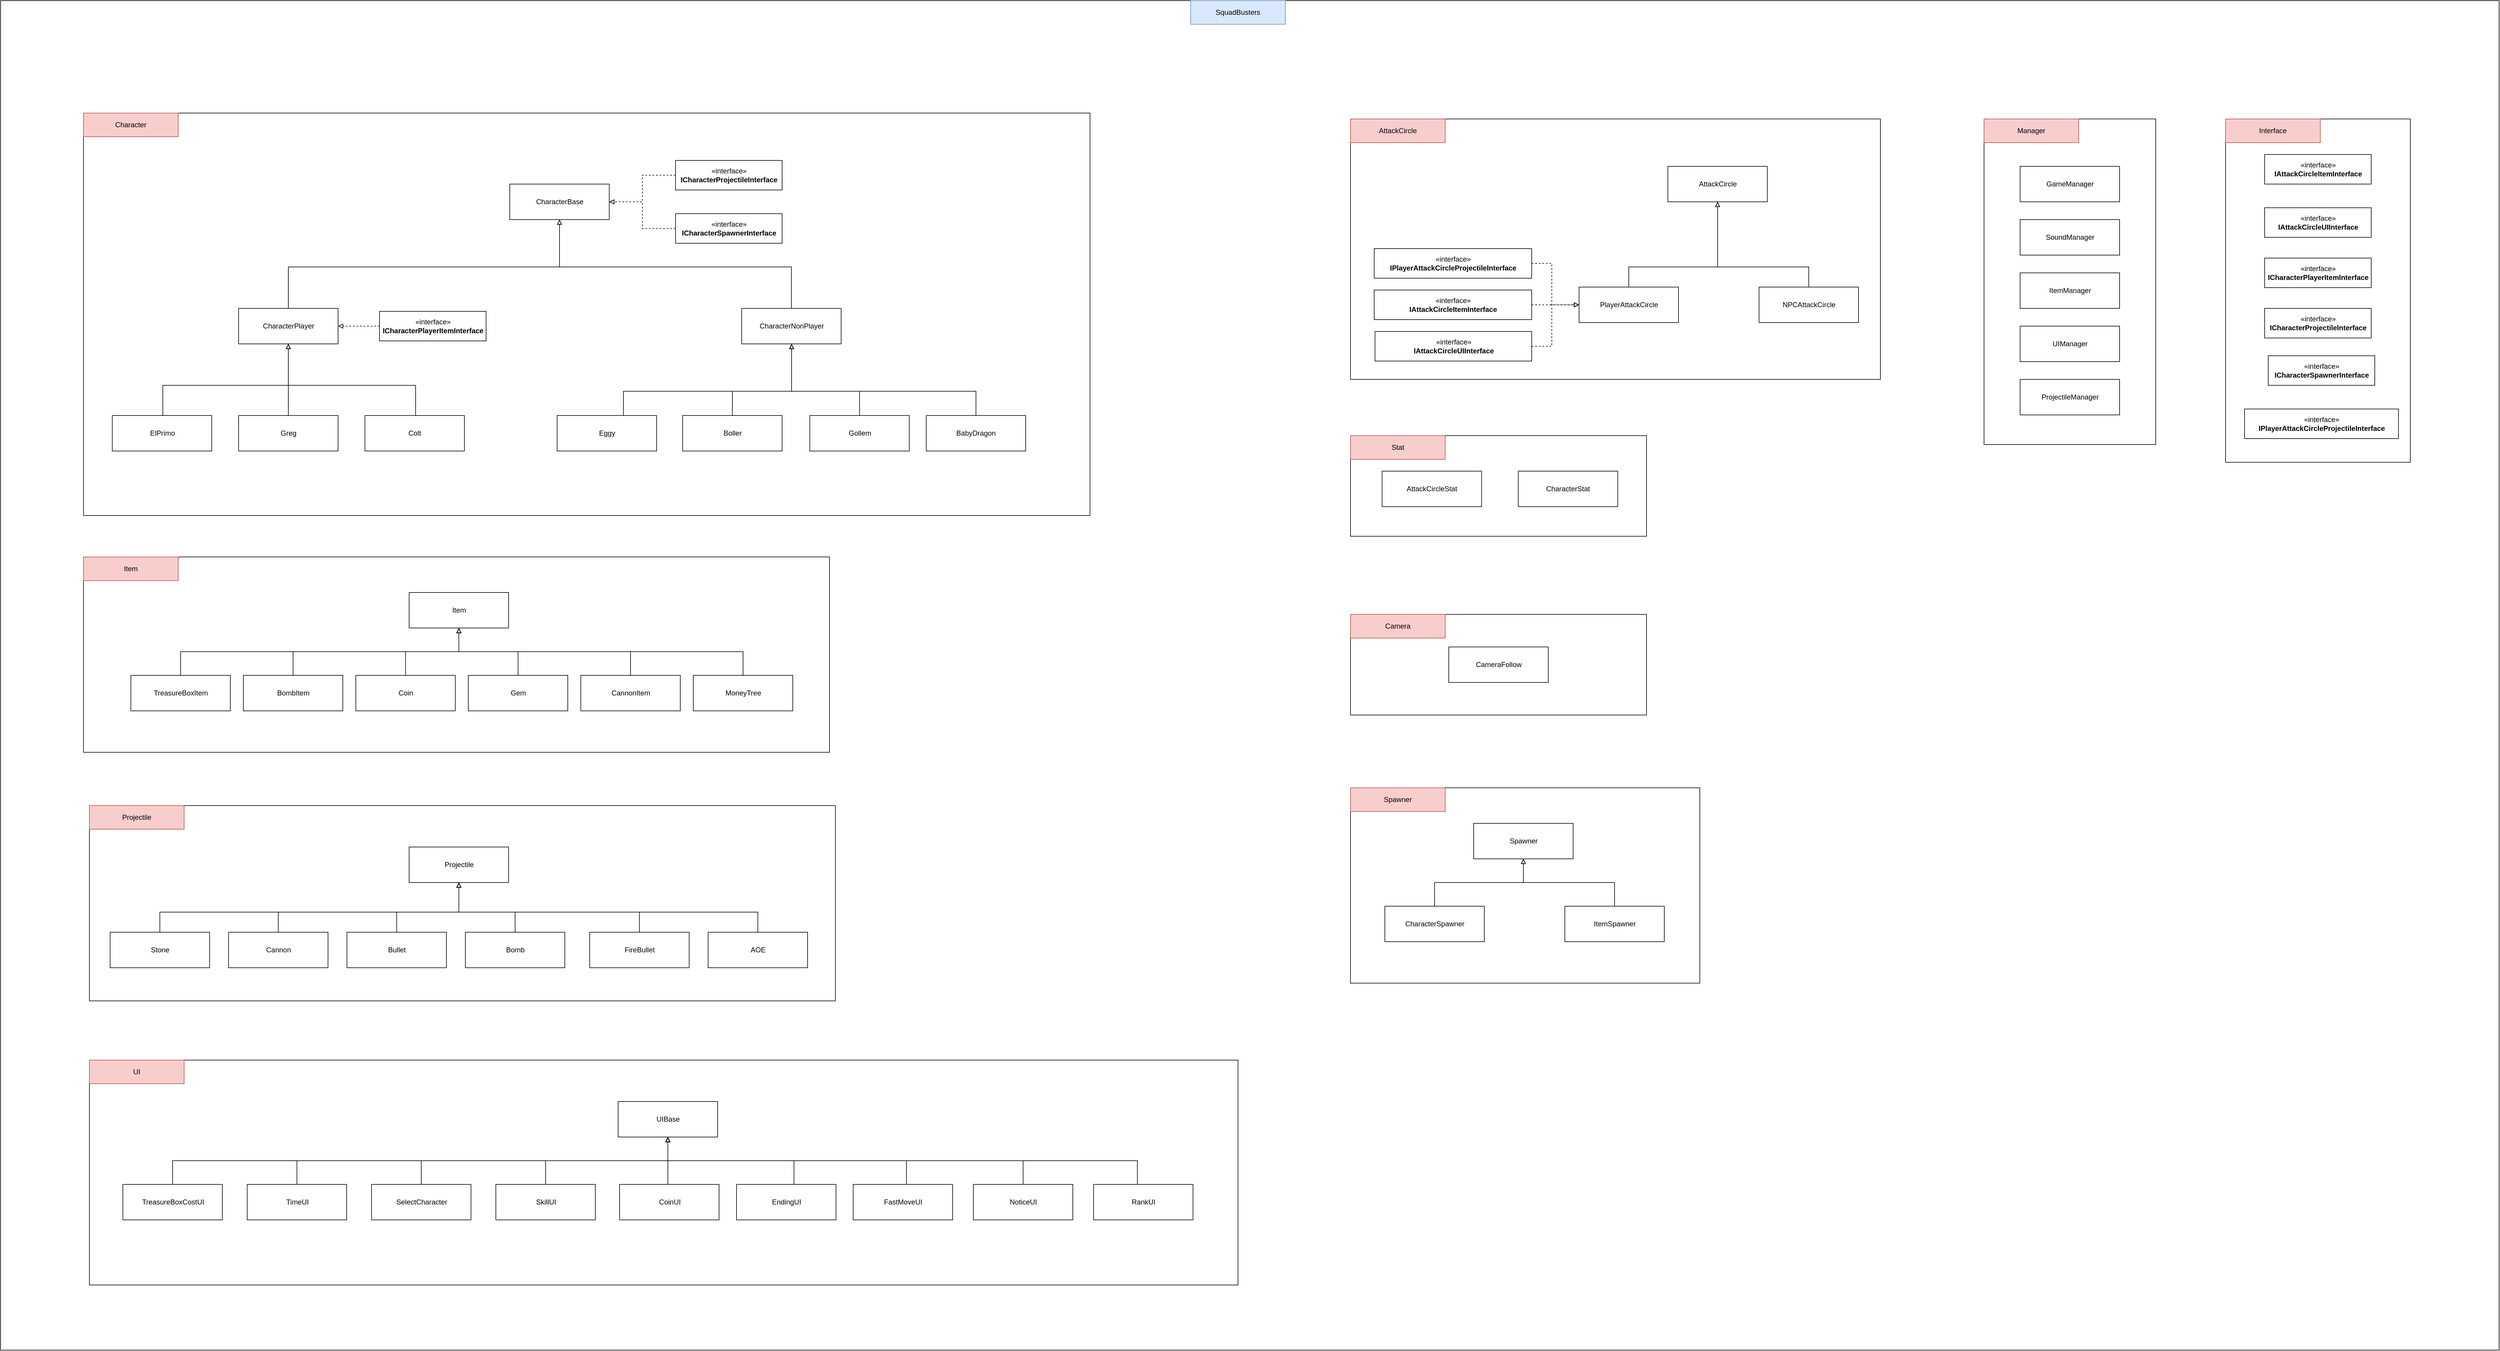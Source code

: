 <mxfile version="20.8.16" type="device"><diagram name="Page-1" id="929967ad-93f9-6ef4-fab6-5d389245f69c"><mxGraphModel dx="2453.5" dy="1658" grid="1" gridSize="10" guides="1" tooltips="1" connect="1" arrows="1" fold="1" page="1" pageScale="1.5" pageWidth="1169" pageHeight="826" background="none" math="0" shadow="0"><root><mxCell id="0" style=";html=1;"/><mxCell id="1" style=";html=1;" parent="0"/><mxCell id="aNZ5RZRo7rDcGf2WJ3M3-141" value="" style="rounded=0;whiteSpace=wrap;html=1;" vertex="1" parent="1"><mxGeometry x="-30" y="-10" width="4220" height="2280" as="geometry"/></mxCell><mxCell id="aNZ5RZRo7rDcGf2WJ3M3-139" value="" style="rounded=0;whiteSpace=wrap;html=1;" vertex="1" parent="1"><mxGeometry x="2250" y="1027" width="500" height="170" as="geometry"/></mxCell><mxCell id="aNZ5RZRo7rDcGf2WJ3M3-120" value="" style="rounded=0;whiteSpace=wrap;html=1;" vertex="1" parent="1"><mxGeometry x="3728" y="190" width="312" height="580" as="geometry"/></mxCell><mxCell id="aNZ5RZRo7rDcGf2WJ3M3-110" value="" style="rounded=0;whiteSpace=wrap;html=1;" vertex="1" parent="1"><mxGeometry x="3320" y="190" width="290" height="550" as="geometry"/></mxCell><mxCell id="aNZ5RZRo7rDcGf2WJ3M3-103" value="" style="rounded=0;whiteSpace=wrap;html=1;" vertex="1" parent="1"><mxGeometry x="2250" y="725" width="500" height="170" as="geometry"/></mxCell><mxCell id="aNZ5RZRo7rDcGf2WJ3M3-101" value="" style="rounded=0;whiteSpace=wrap;html=1;" vertex="1" parent="1"><mxGeometry x="2250" y="190" width="895" height="440" as="geometry"/></mxCell><mxCell id="aNZ5RZRo7rDcGf2WJ3M3-99" value="" style="rounded=0;whiteSpace=wrap;html=1;" vertex="1" parent="1"><mxGeometry x="120" y="1780" width="1940" height="380" as="geometry"/></mxCell><mxCell id="aNZ5RZRo7rDcGf2WJ3M3-77" value="" style="rounded=0;whiteSpace=wrap;html=1;" vertex="1" parent="1"><mxGeometry x="2250" y="1320" width="590" height="330" as="geometry"/></mxCell><mxCell id="aNZ5RZRo7rDcGf2WJ3M3-69" value="" style="rounded=0;whiteSpace=wrap;html=1;" vertex="1" parent="1"><mxGeometry x="120" y="1350" width="1260" height="330" as="geometry"/></mxCell><mxCell id="aNZ5RZRo7rDcGf2WJ3M3-67" value="" style="rounded=0;whiteSpace=wrap;html=1;" vertex="1" parent="1"><mxGeometry x="110" y="930" width="1260" height="330" as="geometry"/></mxCell><mxCell id="aNZ5RZRo7rDcGf2WJ3M3-25" value="" style="rounded=0;whiteSpace=wrap;html=1;" vertex="1" parent="1"><mxGeometry x="110" y="180" width="1700" height="680" as="geometry"/></mxCell><mxCell id="aNZ5RZRo7rDcGf2WJ3M3-2" value="CharacterBase" style="html=1;" vertex="1" parent="1"><mxGeometry x="830" y="300" width="168" height="60" as="geometry"/></mxCell><mxCell id="aNZ5RZRo7rDcGf2WJ3M3-6" style="edgeStyle=orthogonalEdgeStyle;rounded=0;orthogonalLoop=1;jettySize=auto;html=1;endArrow=block;endFill=0;" edge="1" parent="1" source="aNZ5RZRo7rDcGf2WJ3M3-3" target="aNZ5RZRo7rDcGf2WJ3M3-2"><mxGeometry relative="1" as="geometry"><mxPoint x="910" y="370" as="targetPoint"/><Array as="points"><mxPoint x="456" y="440"/><mxPoint x="914" y="440"/></Array></mxGeometry></mxCell><mxCell id="aNZ5RZRo7rDcGf2WJ3M3-3" value="CharacterPlayer" style="html=1;" vertex="1" parent="1"><mxGeometry x="372" y="510" width="168" height="60" as="geometry"/></mxCell><mxCell id="aNZ5RZRo7rDcGf2WJ3M3-7" style="edgeStyle=orthogonalEdgeStyle;rounded=0;orthogonalLoop=1;jettySize=auto;html=1;endArrow=block;endFill=0;" edge="1" parent="1" source="aNZ5RZRo7rDcGf2WJ3M3-4" target="aNZ5RZRo7rDcGf2WJ3M3-2"><mxGeometry relative="1" as="geometry"><Array as="points"><mxPoint x="1306" y="440"/><mxPoint x="914" y="440"/></Array></mxGeometry></mxCell><mxCell id="aNZ5RZRo7rDcGf2WJ3M3-4" value="CharacterNonPlayer" style="html=1;" vertex="1" parent="1"><mxGeometry x="1221.69" y="510" width="168" height="60" as="geometry"/></mxCell><mxCell id="aNZ5RZRo7rDcGf2WJ3M3-12" style="edgeStyle=orthogonalEdgeStyle;rounded=0;orthogonalLoop=1;jettySize=auto;html=1;endArrow=block;endFill=0;" edge="1" parent="1" source="aNZ5RZRo7rDcGf2WJ3M3-8" target="aNZ5RZRo7rDcGf2WJ3M3-3"><mxGeometry relative="1" as="geometry"><Array as="points"><mxPoint x="244" y="640"/><mxPoint x="456" y="640"/></Array></mxGeometry></mxCell><mxCell id="aNZ5RZRo7rDcGf2WJ3M3-8" value="ElPrimo" style="html=1;" vertex="1" parent="1"><mxGeometry x="158.63" y="691" width="168" height="60" as="geometry"/></mxCell><mxCell id="aNZ5RZRo7rDcGf2WJ3M3-11" style="edgeStyle=orthogonalEdgeStyle;rounded=0;orthogonalLoop=1;jettySize=auto;html=1;endArrow=block;endFill=0;" edge="1" parent="1" source="aNZ5RZRo7rDcGf2WJ3M3-9" target="aNZ5RZRo7rDcGf2WJ3M3-3"><mxGeometry relative="1" as="geometry"/></mxCell><mxCell id="aNZ5RZRo7rDcGf2WJ3M3-9" value="Greg" style="html=1;" vertex="1" parent="1"><mxGeometry x="372" y="691" width="168" height="60" as="geometry"/></mxCell><mxCell id="aNZ5RZRo7rDcGf2WJ3M3-13" style="edgeStyle=orthogonalEdgeStyle;rounded=0;orthogonalLoop=1;jettySize=auto;html=1;endArrow=block;endFill=0;" edge="1" parent="1" source="aNZ5RZRo7rDcGf2WJ3M3-10" target="aNZ5RZRo7rDcGf2WJ3M3-3"><mxGeometry relative="1" as="geometry"><Array as="points"><mxPoint x="671" y="640"/><mxPoint x="456" y="640"/></Array></mxGeometry></mxCell><mxCell id="aNZ5RZRo7rDcGf2WJ3M3-10" value="Colt" style="html=1;" vertex="1" parent="1"><mxGeometry x="585.38" y="691" width="168" height="60" as="geometry"/></mxCell><mxCell id="aNZ5RZRo7rDcGf2WJ3M3-19" style="edgeStyle=orthogonalEdgeStyle;rounded=0;orthogonalLoop=1;jettySize=auto;html=1;endArrow=block;endFill=0;" edge="1" parent="1" source="aNZ5RZRo7rDcGf2WJ3M3-14" target="aNZ5RZRo7rDcGf2WJ3M3-4"><mxGeometry relative="1" as="geometry"><Array as="points"><mxPoint x="1022" y="650"/><mxPoint x="1306" y="650"/></Array></mxGeometry></mxCell><mxCell id="aNZ5RZRo7rDcGf2WJ3M3-14" value="Eggy" style="html=1;" vertex="1" parent="1"><mxGeometry x="910" y="691" width="168" height="60" as="geometry"/></mxCell><mxCell id="aNZ5RZRo7rDcGf2WJ3M3-20" style="edgeStyle=orthogonalEdgeStyle;rounded=0;orthogonalLoop=1;jettySize=auto;html=1;endArrow=block;endFill=0;" edge="1" parent="1" source="aNZ5RZRo7rDcGf2WJ3M3-15" target="aNZ5RZRo7rDcGf2WJ3M3-4"><mxGeometry relative="1" as="geometry"><Array as="points"><mxPoint x="1206" y="650"/><mxPoint x="1306" y="650"/></Array></mxGeometry></mxCell><mxCell id="aNZ5RZRo7rDcGf2WJ3M3-15" value="Boller" style="html=1;" vertex="1" parent="1"><mxGeometry x="1122" y="691" width="168" height="60" as="geometry"/></mxCell><mxCell id="aNZ5RZRo7rDcGf2WJ3M3-23" style="edgeStyle=orthogonalEdgeStyle;rounded=0;orthogonalLoop=1;jettySize=auto;html=1;endArrow=block;endFill=0;" edge="1" parent="1" source="aNZ5RZRo7rDcGf2WJ3M3-16" target="aNZ5RZRo7rDcGf2WJ3M3-4"><mxGeometry relative="1" as="geometry"><Array as="points"><mxPoint x="1421" y="650"/><mxPoint x="1306" y="650"/></Array></mxGeometry></mxCell><mxCell id="aNZ5RZRo7rDcGf2WJ3M3-16" value="Gollem" style="html=1;" vertex="1" parent="1"><mxGeometry x="1336.75" y="691" width="168" height="60" as="geometry"/></mxCell><mxCell id="aNZ5RZRo7rDcGf2WJ3M3-24" style="edgeStyle=orthogonalEdgeStyle;rounded=0;orthogonalLoop=1;jettySize=auto;html=1;endArrow=block;endFill=0;" edge="1" parent="1" source="aNZ5RZRo7rDcGf2WJ3M3-17" target="aNZ5RZRo7rDcGf2WJ3M3-4"><mxGeometry relative="1" as="geometry"><Array as="points"><mxPoint x="1617" y="650"/><mxPoint x="1306" y="650"/></Array></mxGeometry></mxCell><mxCell id="aNZ5RZRo7rDcGf2WJ3M3-17" value="BabyDragon" style="html=1;" vertex="1" parent="1"><mxGeometry x="1533.38" y="691" width="168" height="60" as="geometry"/></mxCell><mxCell id="aNZ5RZRo7rDcGf2WJ3M3-26" value="Character" style="text;html=1;strokeColor=#b85450;fillColor=#f8cecc;align=center;verticalAlign=middle;whiteSpace=wrap;rounded=0;" vertex="1" parent="1"><mxGeometry x="110" y="180" width="160" height="40" as="geometry"/></mxCell><mxCell id="aNZ5RZRo7rDcGf2WJ3M3-27" value="AttackCircle" style="html=1;" vertex="1" parent="1"><mxGeometry x="2786" y="270" width="168" height="60" as="geometry"/></mxCell><mxCell id="aNZ5RZRo7rDcGf2WJ3M3-29" style="edgeStyle=orthogonalEdgeStyle;rounded=0;orthogonalLoop=1;jettySize=auto;html=1;endArrow=block;endFill=0;" edge="1" parent="1" source="aNZ5RZRo7rDcGf2WJ3M3-28" target="aNZ5RZRo7rDcGf2WJ3M3-27"><mxGeometry relative="1" as="geometry"><Array as="points"><mxPoint x="2720" y="440"/><mxPoint x="2870" y="440"/></Array></mxGeometry></mxCell><mxCell id="aNZ5RZRo7rDcGf2WJ3M3-28" value="PlayerAttackCircle" style="html=1;" vertex="1" parent="1"><mxGeometry x="2636" y="474" width="168" height="60" as="geometry"/></mxCell><mxCell id="aNZ5RZRo7rDcGf2WJ3M3-31" style="edgeStyle=orthogonalEdgeStyle;rounded=0;orthogonalLoop=1;jettySize=auto;html=1;endArrow=block;endFill=0;" edge="1" parent="1" source="aNZ5RZRo7rDcGf2WJ3M3-30" target="aNZ5RZRo7rDcGf2WJ3M3-27"><mxGeometry relative="1" as="geometry"><Array as="points"><mxPoint x="3024" y="440"/><mxPoint x="2870" y="440"/></Array></mxGeometry></mxCell><mxCell id="aNZ5RZRo7rDcGf2WJ3M3-30" value="NPCAttackCircle" style="html=1;" vertex="1" parent="1"><mxGeometry x="2940" y="474" width="168" height="60" as="geometry"/></mxCell><mxCell id="aNZ5RZRo7rDcGf2WJ3M3-32" value="AttackCircleStat" style="html=1;" vertex="1" parent="1"><mxGeometry x="2303.38" y="785" width="168" height="60" as="geometry"/></mxCell><mxCell id="aNZ5RZRo7rDcGf2WJ3M3-33" value="CharacterStat" style="html=1;" vertex="1" parent="1"><mxGeometry x="2533.38" y="785" width="168" height="60" as="geometry"/></mxCell><mxCell id="aNZ5RZRo7rDcGf2WJ3M3-34" value="CameraFollow" style="html=1;" vertex="1" parent="1"><mxGeometry x="2416" y="1082" width="168" height="60" as="geometry"/></mxCell><mxCell id="aNZ5RZRo7rDcGf2WJ3M3-40" value="Item" style="html=1;" vertex="1" parent="1"><mxGeometry x="660" y="990" width="168" height="60" as="geometry"/></mxCell><mxCell id="aNZ5RZRo7rDcGf2WJ3M3-41" style="edgeStyle=orthogonalEdgeStyle;rounded=0;orthogonalLoop=1;jettySize=auto;html=1;endArrow=block;endFill=0;" edge="1" parent="1" source="aNZ5RZRo7rDcGf2WJ3M3-42" target="aNZ5RZRo7rDcGf2WJ3M3-40"><mxGeometry relative="1" as="geometry"/></mxCell><mxCell id="aNZ5RZRo7rDcGf2WJ3M3-42" value="Coin" style="html=1;" vertex="1" parent="1"><mxGeometry x="570" y="1130" width="168" height="60" as="geometry"/></mxCell><mxCell id="aNZ5RZRo7rDcGf2WJ3M3-43" style="edgeStyle=orthogonalEdgeStyle;rounded=0;orthogonalLoop=1;jettySize=auto;html=1;endArrow=block;endFill=0;" edge="1" parent="1" source="aNZ5RZRo7rDcGf2WJ3M3-44" target="aNZ5RZRo7rDcGf2WJ3M3-40"><mxGeometry relative="1" as="geometry"/></mxCell><mxCell id="aNZ5RZRo7rDcGf2WJ3M3-44" value="Gem" style="html=1;" vertex="1" parent="1"><mxGeometry x="760" y="1130" width="168" height="60" as="geometry"/></mxCell><mxCell id="aNZ5RZRo7rDcGf2WJ3M3-50" style="edgeStyle=orthogonalEdgeStyle;rounded=0;orthogonalLoop=1;jettySize=auto;html=1;endArrow=block;endFill=0;" edge="1" parent="1" source="aNZ5RZRo7rDcGf2WJ3M3-45" target="aNZ5RZRo7rDcGf2WJ3M3-40"><mxGeometry relative="1" as="geometry"><Array as="points"><mxPoint x="464" y="1090"/><mxPoint x="744" y="1090"/></Array></mxGeometry></mxCell><mxCell id="aNZ5RZRo7rDcGf2WJ3M3-45" value="BombItem" style="html=1;" vertex="1" parent="1"><mxGeometry x="380" y="1130" width="168" height="60" as="geometry"/></mxCell><mxCell id="aNZ5RZRo7rDcGf2WJ3M3-51" style="edgeStyle=orthogonalEdgeStyle;rounded=0;orthogonalLoop=1;jettySize=auto;html=1;endArrow=block;endFill=0;" edge="1" parent="1" source="aNZ5RZRo7rDcGf2WJ3M3-46" target="aNZ5RZRo7rDcGf2WJ3M3-40"><mxGeometry relative="1" as="geometry"><Array as="points"><mxPoint x="1034" y="1090"/><mxPoint x="744" y="1090"/></Array></mxGeometry></mxCell><mxCell id="aNZ5RZRo7rDcGf2WJ3M3-46" value="CannonItem" style="html=1;" vertex="1" parent="1"><mxGeometry x="950" y="1130" width="168" height="60" as="geometry"/></mxCell><mxCell id="aNZ5RZRo7rDcGf2WJ3M3-52" style="edgeStyle=orthogonalEdgeStyle;rounded=0;orthogonalLoop=1;jettySize=auto;html=1;endArrow=block;endFill=0;" edge="1" parent="1" source="aNZ5RZRo7rDcGf2WJ3M3-47" target="aNZ5RZRo7rDcGf2WJ3M3-40"><mxGeometry relative="1" as="geometry"><Array as="points"><mxPoint x="1224" y="1090"/><mxPoint x="744" y="1090"/></Array></mxGeometry></mxCell><mxCell id="aNZ5RZRo7rDcGf2WJ3M3-47" value="MoneyTree" style="html=1;" vertex="1" parent="1"><mxGeometry x="1140" y="1130" width="168" height="60" as="geometry"/></mxCell><mxCell id="aNZ5RZRo7rDcGf2WJ3M3-49" style="edgeStyle=orthogonalEdgeStyle;rounded=0;orthogonalLoop=1;jettySize=auto;html=1;endArrow=block;endFill=0;" edge="1" parent="1" source="aNZ5RZRo7rDcGf2WJ3M3-48" target="aNZ5RZRo7rDcGf2WJ3M3-40"><mxGeometry relative="1" as="geometry"><Array as="points"><mxPoint x="274" y="1090"/><mxPoint x="744" y="1090"/></Array></mxGeometry></mxCell><mxCell id="aNZ5RZRo7rDcGf2WJ3M3-48" value="TreasureBoxItem" style="html=1;" vertex="1" parent="1"><mxGeometry x="190" y="1130" width="168" height="60" as="geometry"/></mxCell><mxCell id="aNZ5RZRo7rDcGf2WJ3M3-53" value="Projectile" style="html=1;" vertex="1" parent="1"><mxGeometry x="660" y="1420" width="168" height="60" as="geometry"/></mxCell><mxCell id="aNZ5RZRo7rDcGf2WJ3M3-64" style="edgeStyle=orthogonalEdgeStyle;rounded=0;orthogonalLoop=1;jettySize=auto;html=1;endArrow=block;endFill=0;" edge="1" parent="1" source="aNZ5RZRo7rDcGf2WJ3M3-54" target="aNZ5RZRo7rDcGf2WJ3M3-53"><mxGeometry relative="1" as="geometry"><Array as="points"><mxPoint x="839" y="1530"/><mxPoint x="744" y="1530"/></Array></mxGeometry></mxCell><mxCell id="aNZ5RZRo7rDcGf2WJ3M3-54" value="Bomb" style="html=1;" vertex="1" parent="1"><mxGeometry x="755" y="1564" width="168" height="60" as="geometry"/></mxCell><mxCell id="aNZ5RZRo7rDcGf2WJ3M3-62" style="edgeStyle=orthogonalEdgeStyle;rounded=0;orthogonalLoop=1;jettySize=auto;html=1;endArrow=block;endFill=0;" edge="1" parent="1" source="aNZ5RZRo7rDcGf2WJ3M3-55" target="aNZ5RZRo7rDcGf2WJ3M3-53"><mxGeometry relative="1" as="geometry"><Array as="points"><mxPoint x="639" y="1530"/><mxPoint x="744" y="1530"/></Array></mxGeometry></mxCell><mxCell id="aNZ5RZRo7rDcGf2WJ3M3-55" value="Bullet" style="html=1;" vertex="1" parent="1"><mxGeometry x="555" y="1564" width="168" height="60" as="geometry"/></mxCell><mxCell id="aNZ5RZRo7rDcGf2WJ3M3-65" style="edgeStyle=orthogonalEdgeStyle;rounded=0;orthogonalLoop=1;jettySize=auto;html=1;endArrow=block;endFill=0;" edge="1" parent="1" source="aNZ5RZRo7rDcGf2WJ3M3-56" target="aNZ5RZRo7rDcGf2WJ3M3-53"><mxGeometry relative="1" as="geometry"><Array as="points"><mxPoint x="1049" y="1530"/><mxPoint x="744" y="1530"/></Array></mxGeometry></mxCell><mxCell id="aNZ5RZRo7rDcGf2WJ3M3-56" value="FireBullet" style="html=1;" vertex="1" parent="1"><mxGeometry x="965" y="1564" width="168" height="60" as="geometry"/></mxCell><mxCell id="aNZ5RZRo7rDcGf2WJ3M3-66" style="edgeStyle=orthogonalEdgeStyle;rounded=0;orthogonalLoop=1;jettySize=auto;html=1;endArrow=block;endFill=0;" edge="1" parent="1" source="aNZ5RZRo7rDcGf2WJ3M3-57" target="aNZ5RZRo7rDcGf2WJ3M3-53"><mxGeometry relative="1" as="geometry"><Array as="points"><mxPoint x="1249" y="1530"/><mxPoint x="744" y="1530"/></Array></mxGeometry></mxCell><mxCell id="aNZ5RZRo7rDcGf2WJ3M3-57" value="AOE" style="html=1;" vertex="1" parent="1"><mxGeometry x="1165" y="1564" width="168" height="60" as="geometry"/></mxCell><mxCell id="aNZ5RZRo7rDcGf2WJ3M3-61" style="edgeStyle=orthogonalEdgeStyle;rounded=0;orthogonalLoop=1;jettySize=auto;html=1;endArrow=block;endFill=0;" edge="1" parent="1" source="aNZ5RZRo7rDcGf2WJ3M3-58" target="aNZ5RZRo7rDcGf2WJ3M3-53"><mxGeometry relative="1" as="geometry"><Array as="points"><mxPoint x="439" y="1530"/><mxPoint x="744" y="1530"/></Array></mxGeometry></mxCell><mxCell id="aNZ5RZRo7rDcGf2WJ3M3-58" value="Cannon" style="html=1;" vertex="1" parent="1"><mxGeometry x="355" y="1564" width="168" height="60" as="geometry"/></mxCell><mxCell id="aNZ5RZRo7rDcGf2WJ3M3-60" style="edgeStyle=orthogonalEdgeStyle;rounded=0;orthogonalLoop=1;jettySize=auto;html=1;endArrow=block;endFill=0;" edge="1" parent="1" source="aNZ5RZRo7rDcGf2WJ3M3-59" target="aNZ5RZRo7rDcGf2WJ3M3-53"><mxGeometry relative="1" as="geometry"><Array as="points"><mxPoint x="239" y="1530"/><mxPoint x="744" y="1530"/></Array></mxGeometry></mxCell><mxCell id="aNZ5RZRo7rDcGf2WJ3M3-59" value="Stone" style="html=1;" vertex="1" parent="1"><mxGeometry x="155" y="1564" width="168" height="60" as="geometry"/></mxCell><mxCell id="aNZ5RZRo7rDcGf2WJ3M3-68" value="Item" style="text;html=1;strokeColor=#b85450;fillColor=#f8cecc;align=center;verticalAlign=middle;whiteSpace=wrap;rounded=0;" vertex="1" parent="1"><mxGeometry x="110" y="930" width="160" height="40" as="geometry"/></mxCell><mxCell id="aNZ5RZRo7rDcGf2WJ3M3-70" value="Projectile" style="text;html=1;strokeColor=#b85450;fillColor=#f8cecc;align=center;verticalAlign=middle;whiteSpace=wrap;rounded=0;" vertex="1" parent="1"><mxGeometry x="120" y="1350" width="160" height="40" as="geometry"/></mxCell><mxCell id="aNZ5RZRo7rDcGf2WJ3M3-72" value="Spawner" style="html=1;" vertex="1" parent="1"><mxGeometry x="2458" y="1380" width="168" height="60" as="geometry"/></mxCell><mxCell id="aNZ5RZRo7rDcGf2WJ3M3-73" style="edgeStyle=orthogonalEdgeStyle;rounded=0;orthogonalLoop=1;jettySize=auto;html=1;endArrow=block;endFill=0;" edge="1" parent="1" source="aNZ5RZRo7rDcGf2WJ3M3-74" target="aNZ5RZRo7rDcGf2WJ3M3-72"><mxGeometry relative="1" as="geometry"/></mxCell><mxCell id="aNZ5RZRo7rDcGf2WJ3M3-74" value="CharacterSpawner" style="html=1;" vertex="1" parent="1"><mxGeometry x="2308" y="1520" width="168" height="60" as="geometry"/></mxCell><mxCell id="aNZ5RZRo7rDcGf2WJ3M3-75" style="edgeStyle=orthogonalEdgeStyle;rounded=0;orthogonalLoop=1;jettySize=auto;html=1;endArrow=block;endFill=0;" edge="1" parent="1" source="aNZ5RZRo7rDcGf2WJ3M3-76" target="aNZ5RZRo7rDcGf2WJ3M3-72"><mxGeometry relative="1" as="geometry"/></mxCell><mxCell id="aNZ5RZRo7rDcGf2WJ3M3-76" value="ItemSpawner" style="html=1;" vertex="1" parent="1"><mxGeometry x="2612" y="1520" width="168" height="60" as="geometry"/></mxCell><mxCell id="aNZ5RZRo7rDcGf2WJ3M3-79" value="Spawner" style="text;html=1;strokeColor=#b85450;fillColor=#f8cecc;align=center;verticalAlign=middle;whiteSpace=wrap;rounded=0;" vertex="1" parent="1"><mxGeometry x="2250" y="1320" width="160" height="40" as="geometry"/></mxCell><mxCell id="aNZ5RZRo7rDcGf2WJ3M3-80" value="UIBase" style="html=1;" vertex="1" parent="1"><mxGeometry x="1013" y="1850" width="168" height="60" as="geometry"/></mxCell><mxCell id="aNZ5RZRo7rDcGf2WJ3M3-81" style="edgeStyle=orthogonalEdgeStyle;rounded=0;orthogonalLoop=1;jettySize=auto;html=1;endArrow=block;endFill=0;" edge="1" parent="1" source="aNZ5RZRo7rDcGf2WJ3M3-82" target="aNZ5RZRo7rDcGf2WJ3M3-80"><mxGeometry relative="1" as="geometry"><Array as="points"><mxPoint x="1097" y="1970"/><mxPoint x="1097" y="1970"/></Array></mxGeometry></mxCell><mxCell id="aNZ5RZRo7rDcGf2WJ3M3-82" value="CoinUI" style="html=1;" vertex="1" parent="1"><mxGeometry x="1015.5" y="1990" width="168" height="60" as="geometry"/></mxCell><mxCell id="aNZ5RZRo7rDcGf2WJ3M3-83" style="edgeStyle=orthogonalEdgeStyle;rounded=0;orthogonalLoop=1;jettySize=auto;html=1;endArrow=block;endFill=0;" edge="1" parent="1" source="aNZ5RZRo7rDcGf2WJ3M3-84" target="aNZ5RZRo7rDcGf2WJ3M3-80"><mxGeometry relative="1" as="geometry"><Array as="points"><mxPoint x="1310" y="1950"/><mxPoint x="1097" y="1950"/></Array></mxGeometry></mxCell><mxCell id="aNZ5RZRo7rDcGf2WJ3M3-84" value="EndingUI" style="html=1;" vertex="1" parent="1"><mxGeometry x="1213" y="1990" width="168" height="60" as="geometry"/></mxCell><mxCell id="aNZ5RZRo7rDcGf2WJ3M3-96" style="edgeStyle=orthogonalEdgeStyle;rounded=0;orthogonalLoop=1;jettySize=auto;html=1;endArrow=block;endFill=0;" edge="1" parent="1" source="aNZ5RZRo7rDcGf2WJ3M3-85" target="aNZ5RZRo7rDcGf2WJ3M3-80"><mxGeometry relative="1" as="geometry"><Array as="points"><mxPoint x="1500" y="1950"/><mxPoint x="1097" y="1950"/></Array></mxGeometry></mxCell><mxCell id="aNZ5RZRo7rDcGf2WJ3M3-85" value="FastMoveUI" style="html=1;" vertex="1" parent="1"><mxGeometry x="1410" y="1990" width="168" height="60" as="geometry"/></mxCell><mxCell id="aNZ5RZRo7rDcGf2WJ3M3-97" style="edgeStyle=orthogonalEdgeStyle;rounded=0;orthogonalLoop=1;jettySize=auto;html=1;endArrow=block;endFill=0;" edge="1" parent="1" source="aNZ5RZRo7rDcGf2WJ3M3-86" target="aNZ5RZRo7rDcGf2WJ3M3-80"><mxGeometry relative="1" as="geometry"><Array as="points"><mxPoint x="1697" y="1950"/><mxPoint x="1097" y="1950"/></Array></mxGeometry></mxCell><mxCell id="aNZ5RZRo7rDcGf2WJ3M3-86" value="NoticeUI" style="html=1;" vertex="1" parent="1"><mxGeometry x="1613" y="1990" width="168" height="60" as="geometry"/></mxCell><mxCell id="aNZ5RZRo7rDcGf2WJ3M3-98" style="edgeStyle=orthogonalEdgeStyle;rounded=0;orthogonalLoop=1;jettySize=auto;html=1;endArrow=block;endFill=0;" edge="1" parent="1" source="aNZ5RZRo7rDcGf2WJ3M3-87" target="aNZ5RZRo7rDcGf2WJ3M3-80"><mxGeometry relative="1" as="geometry"><Array as="points"><mxPoint x="1890" y="1950"/><mxPoint x="1097" y="1950"/></Array></mxGeometry></mxCell><mxCell id="aNZ5RZRo7rDcGf2WJ3M3-87" value="RankUI" style="html=1;" vertex="1" parent="1"><mxGeometry x="1816" y="1990" width="168" height="60" as="geometry"/></mxCell><mxCell id="aNZ5RZRo7rDcGf2WJ3M3-92" style="edgeStyle=orthogonalEdgeStyle;rounded=0;orthogonalLoop=1;jettySize=auto;html=1;endArrow=block;endFill=0;" edge="1" parent="1" source="aNZ5RZRo7rDcGf2WJ3M3-88" target="aNZ5RZRo7rDcGf2WJ3M3-80"><mxGeometry relative="1" as="geometry"><Array as="points"><mxPoint x="890" y="1950"/><mxPoint x="1097" y="1950"/></Array></mxGeometry></mxCell><mxCell id="aNZ5RZRo7rDcGf2WJ3M3-88" value="SkillUI" style="html=1;" vertex="1" parent="1"><mxGeometry x="806.5" y="1990" width="168" height="60" as="geometry"/></mxCell><mxCell id="aNZ5RZRo7rDcGf2WJ3M3-93" style="edgeStyle=orthogonalEdgeStyle;rounded=0;orthogonalLoop=1;jettySize=auto;html=1;endArrow=block;endFill=0;" edge="1" parent="1" source="aNZ5RZRo7rDcGf2WJ3M3-89" target="aNZ5RZRo7rDcGf2WJ3M3-80"><mxGeometry relative="1" as="geometry"><Array as="points"><mxPoint x="681" y="1950"/><mxPoint x="1097" y="1950"/></Array></mxGeometry></mxCell><mxCell id="aNZ5RZRo7rDcGf2WJ3M3-89" value="SelectCharacter" style="html=1;" vertex="1" parent="1"><mxGeometry x="596.5" y="1990" width="168" height="60" as="geometry"/></mxCell><mxCell id="aNZ5RZRo7rDcGf2WJ3M3-94" style="edgeStyle=orthogonalEdgeStyle;rounded=0;orthogonalLoop=1;jettySize=auto;html=1;endArrow=block;endFill=0;" edge="1" parent="1" source="aNZ5RZRo7rDcGf2WJ3M3-90" target="aNZ5RZRo7rDcGf2WJ3M3-80"><mxGeometry relative="1" as="geometry"><Array as="points"><mxPoint x="471" y="1950"/><mxPoint x="1097" y="1950"/></Array></mxGeometry></mxCell><mxCell id="aNZ5RZRo7rDcGf2WJ3M3-90" value="TimeUI" style="html=1;" vertex="1" parent="1"><mxGeometry x="386.5" y="1990" width="168" height="60" as="geometry"/></mxCell><mxCell id="aNZ5RZRo7rDcGf2WJ3M3-95" style="edgeStyle=orthogonalEdgeStyle;rounded=0;orthogonalLoop=1;jettySize=auto;html=1;endArrow=block;endFill=0;" edge="1" parent="1" source="aNZ5RZRo7rDcGf2WJ3M3-91" target="aNZ5RZRo7rDcGf2WJ3M3-80"><mxGeometry relative="1" as="geometry"><Array as="points"><mxPoint x="261" y="1950"/><mxPoint x="1097" y="1950"/></Array></mxGeometry></mxCell><mxCell id="aNZ5RZRo7rDcGf2WJ3M3-91" value="TreasureBoxCostUI" style="html=1;" vertex="1" parent="1"><mxGeometry x="176.5" y="1990" width="168" height="60" as="geometry"/></mxCell><mxCell id="aNZ5RZRo7rDcGf2WJ3M3-100" value="UI" style="text;html=1;strokeColor=#b85450;fillColor=#f8cecc;align=center;verticalAlign=middle;whiteSpace=wrap;rounded=0;" vertex="1" parent="1"><mxGeometry x="120" y="1780" width="160" height="40" as="geometry"/></mxCell><mxCell id="aNZ5RZRo7rDcGf2WJ3M3-102" value="AttackCircle" style="text;html=1;strokeColor=#b85450;fillColor=#f8cecc;align=center;verticalAlign=middle;whiteSpace=wrap;rounded=0;" vertex="1" parent="1"><mxGeometry x="2250" y="190" width="160" height="40" as="geometry"/></mxCell><mxCell id="aNZ5RZRo7rDcGf2WJ3M3-104" value="Stat" style="text;html=1;strokeColor=#b85450;fillColor=#f8cecc;align=center;verticalAlign=middle;whiteSpace=wrap;rounded=0;" vertex="1" parent="1"><mxGeometry x="2250" y="725" width="160" height="40" as="geometry"/></mxCell><mxCell id="aNZ5RZRo7rDcGf2WJ3M3-105" value="GameManager" style="html=1;" vertex="1" parent="1"><mxGeometry x="3381" y="270" width="168" height="60" as="geometry"/></mxCell><mxCell id="aNZ5RZRo7rDcGf2WJ3M3-106" value="SoundManager" style="html=1;" vertex="1" parent="1"><mxGeometry x="3381" y="360" width="168" height="60" as="geometry"/></mxCell><mxCell id="aNZ5RZRo7rDcGf2WJ3M3-107" value="ItemManager" style="html=1;" vertex="1" parent="1"><mxGeometry x="3381" y="450" width="168" height="60" as="geometry"/></mxCell><mxCell id="aNZ5RZRo7rDcGf2WJ3M3-108" value="UIManager" style="html=1;" vertex="1" parent="1"><mxGeometry x="3381" y="540" width="168" height="60" as="geometry"/></mxCell><mxCell id="aNZ5RZRo7rDcGf2WJ3M3-109" value="ProjectileManager" style="html=1;" vertex="1" parent="1"><mxGeometry x="3381" y="630" width="168" height="60" as="geometry"/></mxCell><mxCell id="aNZ5RZRo7rDcGf2WJ3M3-111" value="Manager" style="text;html=1;strokeColor=#b85450;fillColor=#f8cecc;align=center;verticalAlign=middle;whiteSpace=wrap;rounded=0;" vertex="1" parent="1"><mxGeometry x="3320" y="190" width="160" height="40" as="geometry"/></mxCell><mxCell id="aNZ5RZRo7rDcGf2WJ3M3-114" value="«interface»&lt;br&gt;&lt;b&gt;IAttackCircleItemInterface&lt;/b&gt;" style="html=1;" vertex="1" parent="1"><mxGeometry x="3794" y="250" width="180" height="50" as="geometry"/></mxCell><mxCell id="aNZ5RZRo7rDcGf2WJ3M3-115" value="«interface»&lt;br&gt;&lt;b&gt;IAttackCircleUIInterface&lt;/b&gt;" style="html=1;" vertex="1" parent="1"><mxGeometry x="3794" y="340" width="180" height="50" as="geometry"/></mxCell><mxCell id="aNZ5RZRo7rDcGf2WJ3M3-116" value="«interface»&lt;br&gt;&lt;b&gt;ICharacterPlayerItemInterface&lt;/b&gt;" style="html=1;" vertex="1" parent="1"><mxGeometry x="3794" y="425" width="180" height="50" as="geometry"/></mxCell><mxCell id="aNZ5RZRo7rDcGf2WJ3M3-117" value="«interface»&lt;br&gt;&lt;b&gt;ICharacterProjectileInterface&lt;/b&gt;" style="html=1;" vertex="1" parent="1"><mxGeometry x="3794" y="510" width="180" height="50" as="geometry"/></mxCell><mxCell id="aNZ5RZRo7rDcGf2WJ3M3-118" value="«interface»&lt;br&gt;&lt;b&gt;ICharacterSpawnerInterface&lt;/b&gt;" style="html=1;" vertex="1" parent="1"><mxGeometry x="3800" y="590" width="180" height="50" as="geometry"/></mxCell><mxCell id="aNZ5RZRo7rDcGf2WJ3M3-119" value="«interface»&lt;br&gt;&lt;b&gt;IPlayerAttackCircleProjectileInterface&lt;/b&gt;" style="html=1;" vertex="1" parent="1"><mxGeometry x="3760" y="680" width="260" height="50" as="geometry"/></mxCell><mxCell id="aNZ5RZRo7rDcGf2WJ3M3-121" value="Interface" style="text;html=1;strokeColor=#b85450;fillColor=#f8cecc;align=center;verticalAlign=middle;whiteSpace=wrap;rounded=0;" vertex="1" parent="1"><mxGeometry x="3728" y="190" width="160" height="40" as="geometry"/></mxCell><mxCell id="aNZ5RZRo7rDcGf2WJ3M3-145" style="edgeStyle=orthogonalEdgeStyle;rounded=0;orthogonalLoop=1;jettySize=auto;html=1;dashed=1;endArrow=block;endFill=0;" edge="1" parent="1" source="aNZ5RZRo7rDcGf2WJ3M3-122" target="aNZ5RZRo7rDcGf2WJ3M3-28"><mxGeometry relative="1" as="geometry"/></mxCell><mxCell id="aNZ5RZRo7rDcGf2WJ3M3-122" value="«interface»&lt;br&gt;&lt;b&gt;IAttackCircleItemInterface&lt;/b&gt;" style="html=1;" vertex="1" parent="1"><mxGeometry x="2290" y="479" width="266" height="50" as="geometry"/></mxCell><mxCell id="aNZ5RZRo7rDcGf2WJ3M3-147" style="edgeStyle=orthogonalEdgeStyle;rounded=0;orthogonalLoop=1;jettySize=auto;html=1;dashed=1;endArrow=block;endFill=0;" edge="1" parent="1" source="aNZ5RZRo7rDcGf2WJ3M3-125" target="aNZ5RZRo7rDcGf2WJ3M3-28"><mxGeometry relative="1" as="geometry"><Array as="points"><mxPoint x="2590" y="574"/><mxPoint x="2590" y="504"/></Array></mxGeometry></mxCell><mxCell id="aNZ5RZRo7rDcGf2WJ3M3-125" value="«interface»&lt;br&gt;&lt;b&gt;IAttackCircleUIInterface&lt;/b&gt;" style="html=1;" vertex="1" parent="1"><mxGeometry x="2291.38" y="549" width="264.62" height="50" as="geometry"/></mxCell><mxCell id="aNZ5RZRo7rDcGf2WJ3M3-128" style="edgeStyle=orthogonalEdgeStyle;rounded=0;orthogonalLoop=1;jettySize=auto;html=1;dashed=1;endArrow=block;endFill=0;" edge="1" parent="1" source="aNZ5RZRo7rDcGf2WJ3M3-127" target="aNZ5RZRo7rDcGf2WJ3M3-3"><mxGeometry relative="1" as="geometry"/></mxCell><mxCell id="aNZ5RZRo7rDcGf2WJ3M3-127" value="«interface»&lt;br&gt;&lt;b&gt;ICharacterPlayerItemInterface&lt;/b&gt;" style="html=1;" vertex="1" parent="1"><mxGeometry x="610" y="515" width="180" height="50" as="geometry"/></mxCell><mxCell id="aNZ5RZRo7rDcGf2WJ3M3-130" style="edgeStyle=orthogonalEdgeStyle;rounded=0;orthogonalLoop=1;jettySize=auto;html=1;dashed=1;endArrow=block;endFill=0;" edge="1" parent="1" source="aNZ5RZRo7rDcGf2WJ3M3-129" target="aNZ5RZRo7rDcGf2WJ3M3-2"><mxGeometry relative="1" as="geometry"/></mxCell><mxCell id="aNZ5RZRo7rDcGf2WJ3M3-129" value="«interface»&lt;br&gt;&lt;b&gt;ICharacterProjectileInterface&lt;/b&gt;" style="html=1;" vertex="1" parent="1"><mxGeometry x="1110" y="260" width="180" height="50" as="geometry"/></mxCell><mxCell id="aNZ5RZRo7rDcGf2WJ3M3-133" style="edgeStyle=orthogonalEdgeStyle;rounded=0;orthogonalLoop=1;jettySize=auto;html=1;dashed=1;endArrow=block;endFill=0;" edge="1" parent="1" source="aNZ5RZRo7rDcGf2WJ3M3-131" target="aNZ5RZRo7rDcGf2WJ3M3-2"><mxGeometry relative="1" as="geometry"/></mxCell><mxCell id="aNZ5RZRo7rDcGf2WJ3M3-131" value="«interface»&lt;br&gt;&lt;b&gt;ICharacterSpawnerInterface&lt;/b&gt;" style="html=1;" vertex="1" parent="1"><mxGeometry x="1110" y="350" width="180" height="50" as="geometry"/></mxCell><mxCell id="aNZ5RZRo7rDcGf2WJ3M3-138" style="edgeStyle=orthogonalEdgeStyle;rounded=0;orthogonalLoop=1;jettySize=auto;html=1;dashed=1;endArrow=block;endFill=0;" edge="1" parent="1" source="aNZ5RZRo7rDcGf2WJ3M3-136" target="aNZ5RZRo7rDcGf2WJ3M3-28"><mxGeometry relative="1" as="geometry"><Array as="points"><mxPoint x="2590" y="434"/><mxPoint x="2590" y="504"/></Array></mxGeometry></mxCell><mxCell id="aNZ5RZRo7rDcGf2WJ3M3-136" value="«interface»&lt;br&gt;&lt;b&gt;IPlayerAttackCircleProjectileInterface&lt;/b&gt;" style="html=1;" vertex="1" parent="1"><mxGeometry x="2290" y="409" width="266" height="50" as="geometry"/></mxCell><mxCell id="aNZ5RZRo7rDcGf2WJ3M3-140" value="Camera" style="text;html=1;strokeColor=#b85450;fillColor=#f8cecc;align=center;verticalAlign=middle;whiteSpace=wrap;rounded=0;" vertex="1" parent="1"><mxGeometry x="2250" y="1027" width="160" height="40" as="geometry"/></mxCell><mxCell id="aNZ5RZRo7rDcGf2WJ3M3-142" value="SquadBusters" style="text;html=1;strokeColor=#6c8ebf;fillColor=#dae8fc;align=center;verticalAlign=middle;whiteSpace=wrap;rounded=0;" vertex="1" parent="1"><mxGeometry x="1980" y="-10" width="160" height="40" as="geometry"/></mxCell></root></mxGraphModel></diagram></mxfile>